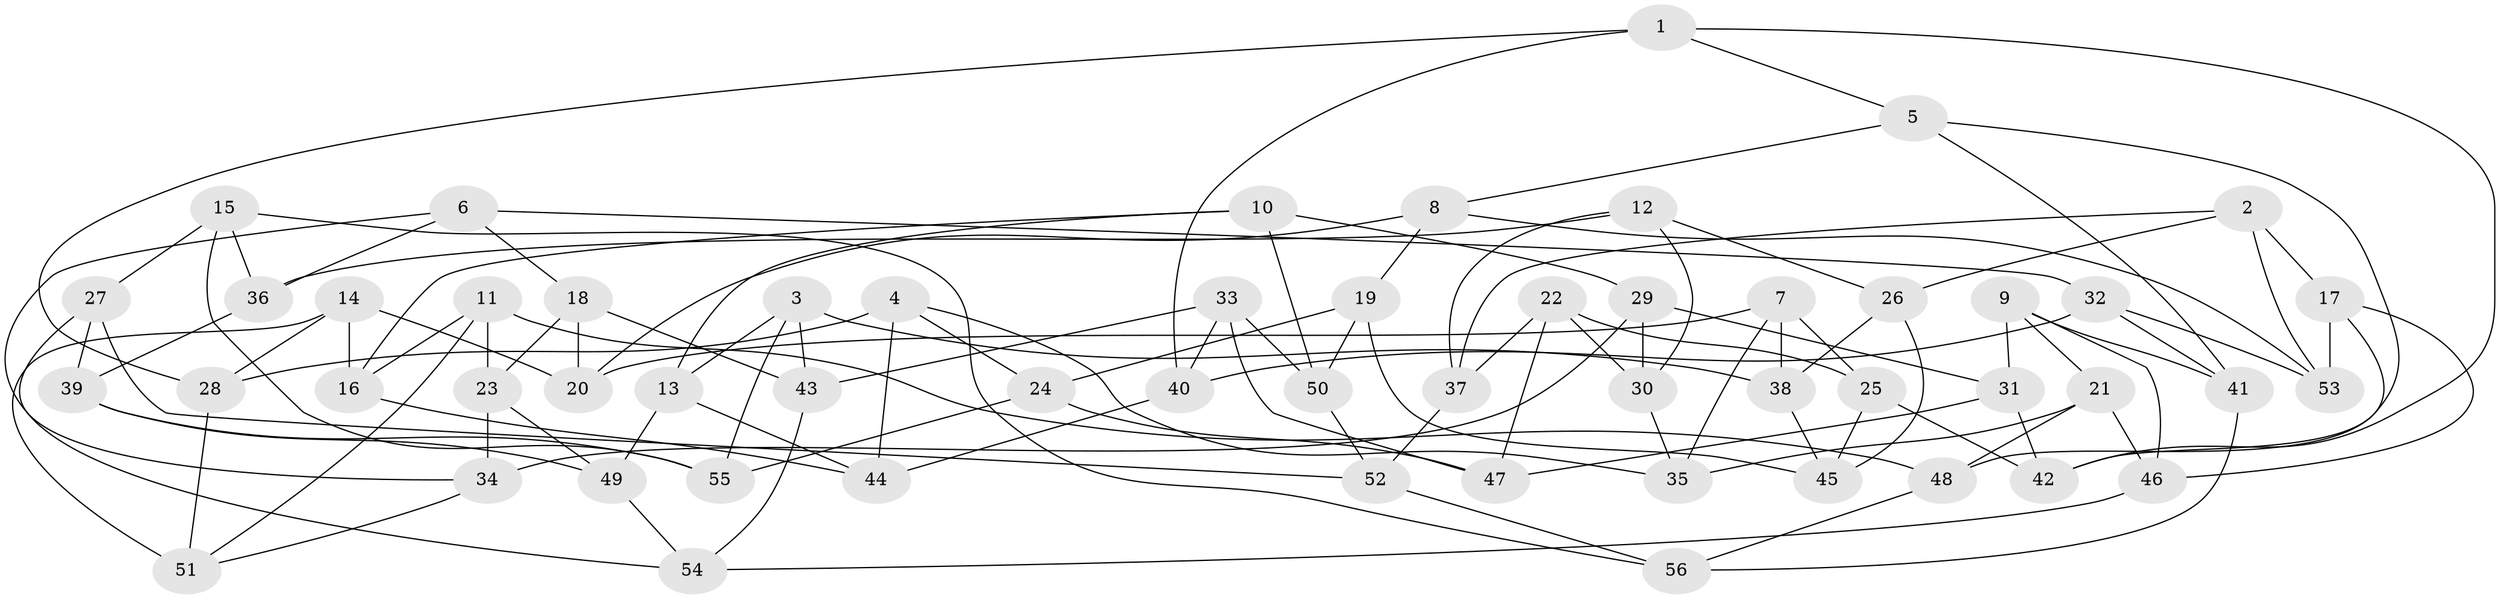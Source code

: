 // Generated by graph-tools (version 1.1) at 2025/58/03/09/25 04:58:30]
// undirected, 56 vertices, 112 edges
graph export_dot {
graph [start="1"]
  node [color=gray90,style=filled];
  1;
  2;
  3;
  4;
  5;
  6;
  7;
  8;
  9;
  10;
  11;
  12;
  13;
  14;
  15;
  16;
  17;
  18;
  19;
  20;
  21;
  22;
  23;
  24;
  25;
  26;
  27;
  28;
  29;
  30;
  31;
  32;
  33;
  34;
  35;
  36;
  37;
  38;
  39;
  40;
  41;
  42;
  43;
  44;
  45;
  46;
  47;
  48;
  49;
  50;
  51;
  52;
  53;
  54;
  55;
  56;
  1 -- 5;
  1 -- 40;
  1 -- 28;
  1 -- 42;
  2 -- 26;
  2 -- 37;
  2 -- 17;
  2 -- 53;
  3 -- 43;
  3 -- 55;
  3 -- 38;
  3 -- 13;
  4 -- 28;
  4 -- 44;
  4 -- 24;
  4 -- 35;
  5 -- 41;
  5 -- 48;
  5 -- 8;
  6 -- 36;
  6 -- 32;
  6 -- 18;
  6 -- 34;
  7 -- 25;
  7 -- 38;
  7 -- 20;
  7 -- 35;
  8 -- 53;
  8 -- 20;
  8 -- 19;
  9 -- 31;
  9 -- 21;
  9 -- 46;
  9 -- 41;
  10 -- 13;
  10 -- 16;
  10 -- 50;
  10 -- 29;
  11 -- 23;
  11 -- 51;
  11 -- 48;
  11 -- 16;
  12 -- 37;
  12 -- 30;
  12 -- 26;
  12 -- 36;
  13 -- 49;
  13 -- 44;
  14 -- 20;
  14 -- 16;
  14 -- 28;
  14 -- 51;
  15 -- 27;
  15 -- 56;
  15 -- 36;
  15 -- 55;
  16 -- 44;
  17 -- 53;
  17 -- 42;
  17 -- 46;
  18 -- 23;
  18 -- 20;
  18 -- 43;
  19 -- 50;
  19 -- 45;
  19 -- 24;
  21 -- 35;
  21 -- 48;
  21 -- 46;
  22 -- 30;
  22 -- 47;
  22 -- 37;
  22 -- 25;
  23 -- 34;
  23 -- 49;
  24 -- 47;
  24 -- 55;
  25 -- 45;
  25 -- 42;
  26 -- 38;
  26 -- 45;
  27 -- 52;
  27 -- 39;
  27 -- 54;
  28 -- 51;
  29 -- 30;
  29 -- 31;
  29 -- 34;
  30 -- 35;
  31 -- 47;
  31 -- 42;
  32 -- 40;
  32 -- 53;
  32 -- 41;
  33 -- 47;
  33 -- 43;
  33 -- 50;
  33 -- 40;
  34 -- 51;
  36 -- 39;
  37 -- 52;
  38 -- 45;
  39 -- 49;
  39 -- 55;
  40 -- 44;
  41 -- 56;
  43 -- 54;
  46 -- 54;
  48 -- 56;
  49 -- 54;
  50 -- 52;
  52 -- 56;
}
